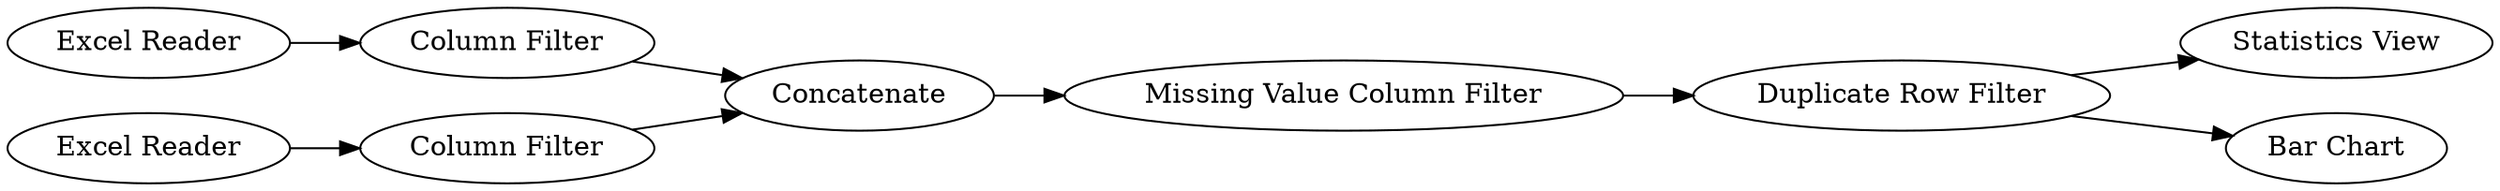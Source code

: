 digraph {
	24 -> 27
	21 -> 24
	26 -> 22
	22 -> 21
	25 -> 12
	27 -> 28
	12 -> 21
	27 -> 29
	24 [label="Missing Value Column Filter"]
	27 [label="Duplicate Row Filter"]
	22 [label="Column Filter"]
	29 [label="Bar Chart"]
	28 [label="Statistics View"]
	21 [label=Concatenate]
	26 [label="Excel Reader"]
	25 [label="Excel Reader"]
	12 [label="Column Filter"]
	rankdir=LR
}

